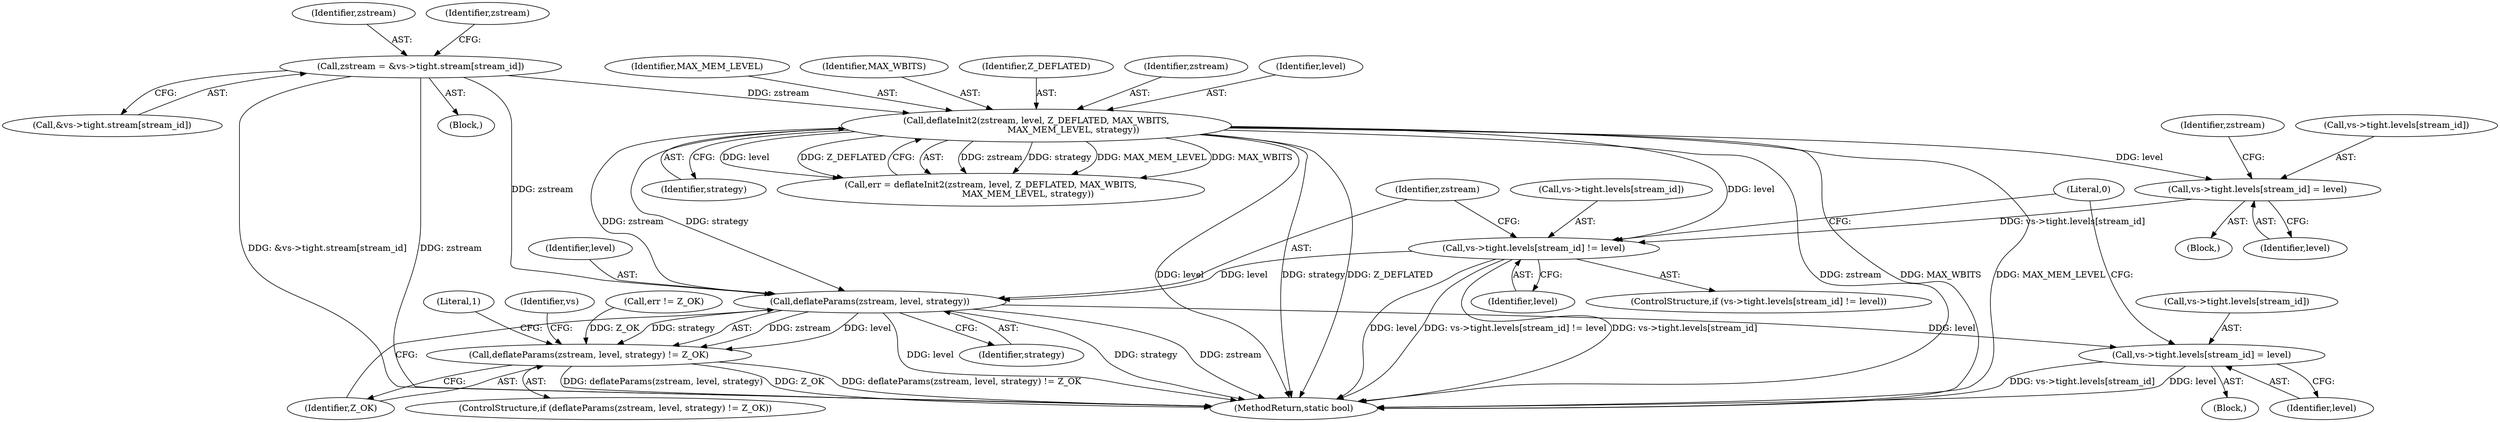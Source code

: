 digraph "0_qemu_9f64916da20eea67121d544698676295bbb105a7_0@array" {
"1000527" [label="(Call,vs->tight.levels[stream_id] = level)"];
"1000509" [label="(Call,deflateInit2(zstream, level, Z_DEFLATED, MAX_WBITS,\n                           MAX_MEM_LEVEL, strategy))"];
"1000470" [label="(Call,zstream = &vs->tight.stream[stream_id])"];
"1000542" [label="(Call,vs->tight.levels[stream_id] != level)"];
"1000554" [label="(Call,deflateParams(zstream, level, strategy))"];
"1000553" [label="(Call,deflateParams(zstream, level, strategy) != Z_OK)"];
"1000563" [label="(Call,vs->tight.levels[stream_id] = level)"];
"1000573" [label="(Literal,0)"];
"1000562" [label="(Literal,1)"];
"1000512" [label="(Identifier,Z_DEFLATED)"];
"1000552" [label="(ControlStructure,if (deflateParams(zstream, level, strategy) != Z_OK))"];
"1000510" [label="(Identifier,zstream)"];
"1000985" [label="(MethodReturn,static bool)"];
"1000468" [label="(Block,)"];
"1000567" [label="(Identifier,vs)"];
"1000538" [label="(Identifier,zstream)"];
"1000509" [label="(Call,deflateInit2(zstream, level, Z_DEFLATED, MAX_WBITS,\n                           MAX_MEM_LEVEL, strategy))"];
"1000563" [label="(Call,vs->tight.levels[stream_id] = level)"];
"1000554" [label="(Call,deflateParams(zstream, level, strategy))"];
"1000558" [label="(Identifier,Z_OK)"];
"1000550" [label="(Identifier,level)"];
"1000527" [label="(Call,vs->tight.levels[stream_id] = level)"];
"1000515" [label="(Identifier,strategy)"];
"1000511" [label="(Identifier,level)"];
"1000556" [label="(Identifier,level)"];
"1000514" [label="(Identifier,MAX_MEM_LEVEL)"];
"1000541" [label="(ControlStructure,if (vs->tight.levels[stream_id] != level))"];
"1000564" [label="(Call,vs->tight.levels[stream_id])"];
"1000542" [label="(Call,vs->tight.levels[stream_id] != level)"];
"1000471" [label="(Identifier,zstream)"];
"1000517" [label="(Call,err != Z_OK)"];
"1000528" [label="(Call,vs->tight.levels[stream_id])"];
"1000470" [label="(Call,zstream = &vs->tight.stream[stream_id])"];
"1000486" [label="(Block,)"];
"1000571" [label="(Identifier,level)"];
"1000555" [label="(Identifier,zstream)"];
"1000507" [label="(Call,err = deflateInit2(zstream, level, Z_DEFLATED, MAX_WBITS,\n                           MAX_MEM_LEVEL, strategy))"];
"1000551" [label="(Block,)"];
"1000472" [label="(Call,&vs->tight.stream[stream_id])"];
"1000483" [label="(Identifier,zstream)"];
"1000513" [label="(Identifier,MAX_WBITS)"];
"1000535" [label="(Identifier,level)"];
"1000557" [label="(Identifier,strategy)"];
"1000553" [label="(Call,deflateParams(zstream, level, strategy) != Z_OK)"];
"1000543" [label="(Call,vs->tight.levels[stream_id])"];
"1000527" -> "1000486"  [label="AST: "];
"1000527" -> "1000535"  [label="CFG: "];
"1000528" -> "1000527"  [label="AST: "];
"1000535" -> "1000527"  [label="AST: "];
"1000538" -> "1000527"  [label="CFG: "];
"1000509" -> "1000527"  [label="DDG: level"];
"1000527" -> "1000542"  [label="DDG: vs->tight.levels[stream_id]"];
"1000509" -> "1000507"  [label="AST: "];
"1000509" -> "1000515"  [label="CFG: "];
"1000510" -> "1000509"  [label="AST: "];
"1000511" -> "1000509"  [label="AST: "];
"1000512" -> "1000509"  [label="AST: "];
"1000513" -> "1000509"  [label="AST: "];
"1000514" -> "1000509"  [label="AST: "];
"1000515" -> "1000509"  [label="AST: "];
"1000507" -> "1000509"  [label="CFG: "];
"1000509" -> "1000985"  [label="DDG: MAX_WBITS"];
"1000509" -> "1000985"  [label="DDG: MAX_MEM_LEVEL"];
"1000509" -> "1000985"  [label="DDG: level"];
"1000509" -> "1000985"  [label="DDG: strategy"];
"1000509" -> "1000985"  [label="DDG: Z_DEFLATED"];
"1000509" -> "1000985"  [label="DDG: zstream"];
"1000509" -> "1000507"  [label="DDG: zstream"];
"1000509" -> "1000507"  [label="DDG: strategy"];
"1000509" -> "1000507"  [label="DDG: MAX_MEM_LEVEL"];
"1000509" -> "1000507"  [label="DDG: MAX_WBITS"];
"1000509" -> "1000507"  [label="DDG: level"];
"1000509" -> "1000507"  [label="DDG: Z_DEFLATED"];
"1000470" -> "1000509"  [label="DDG: zstream"];
"1000509" -> "1000542"  [label="DDG: level"];
"1000509" -> "1000554"  [label="DDG: zstream"];
"1000509" -> "1000554"  [label="DDG: strategy"];
"1000470" -> "1000468"  [label="AST: "];
"1000470" -> "1000472"  [label="CFG: "];
"1000471" -> "1000470"  [label="AST: "];
"1000472" -> "1000470"  [label="AST: "];
"1000483" -> "1000470"  [label="CFG: "];
"1000470" -> "1000985"  [label="DDG: &vs->tight.stream[stream_id]"];
"1000470" -> "1000985"  [label="DDG: zstream"];
"1000470" -> "1000554"  [label="DDG: zstream"];
"1000542" -> "1000541"  [label="AST: "];
"1000542" -> "1000550"  [label="CFG: "];
"1000543" -> "1000542"  [label="AST: "];
"1000550" -> "1000542"  [label="AST: "];
"1000555" -> "1000542"  [label="CFG: "];
"1000573" -> "1000542"  [label="CFG: "];
"1000542" -> "1000985"  [label="DDG: level"];
"1000542" -> "1000985"  [label="DDG: vs->tight.levels[stream_id] != level"];
"1000542" -> "1000985"  [label="DDG: vs->tight.levels[stream_id]"];
"1000542" -> "1000554"  [label="DDG: level"];
"1000554" -> "1000553"  [label="AST: "];
"1000554" -> "1000557"  [label="CFG: "];
"1000555" -> "1000554"  [label="AST: "];
"1000556" -> "1000554"  [label="AST: "];
"1000557" -> "1000554"  [label="AST: "];
"1000558" -> "1000554"  [label="CFG: "];
"1000554" -> "1000985"  [label="DDG: strategy"];
"1000554" -> "1000985"  [label="DDG: zstream"];
"1000554" -> "1000985"  [label="DDG: level"];
"1000554" -> "1000553"  [label="DDG: zstream"];
"1000554" -> "1000553"  [label="DDG: level"];
"1000554" -> "1000553"  [label="DDG: strategy"];
"1000554" -> "1000563"  [label="DDG: level"];
"1000553" -> "1000552"  [label="AST: "];
"1000553" -> "1000558"  [label="CFG: "];
"1000558" -> "1000553"  [label="AST: "];
"1000562" -> "1000553"  [label="CFG: "];
"1000567" -> "1000553"  [label="CFG: "];
"1000553" -> "1000985"  [label="DDG: deflateParams(zstream, level, strategy) != Z_OK"];
"1000553" -> "1000985"  [label="DDG: deflateParams(zstream, level, strategy)"];
"1000553" -> "1000985"  [label="DDG: Z_OK"];
"1000517" -> "1000553"  [label="DDG: Z_OK"];
"1000563" -> "1000551"  [label="AST: "];
"1000563" -> "1000571"  [label="CFG: "];
"1000564" -> "1000563"  [label="AST: "];
"1000571" -> "1000563"  [label="AST: "];
"1000573" -> "1000563"  [label="CFG: "];
"1000563" -> "1000985"  [label="DDG: level"];
"1000563" -> "1000985"  [label="DDG: vs->tight.levels[stream_id]"];
}
